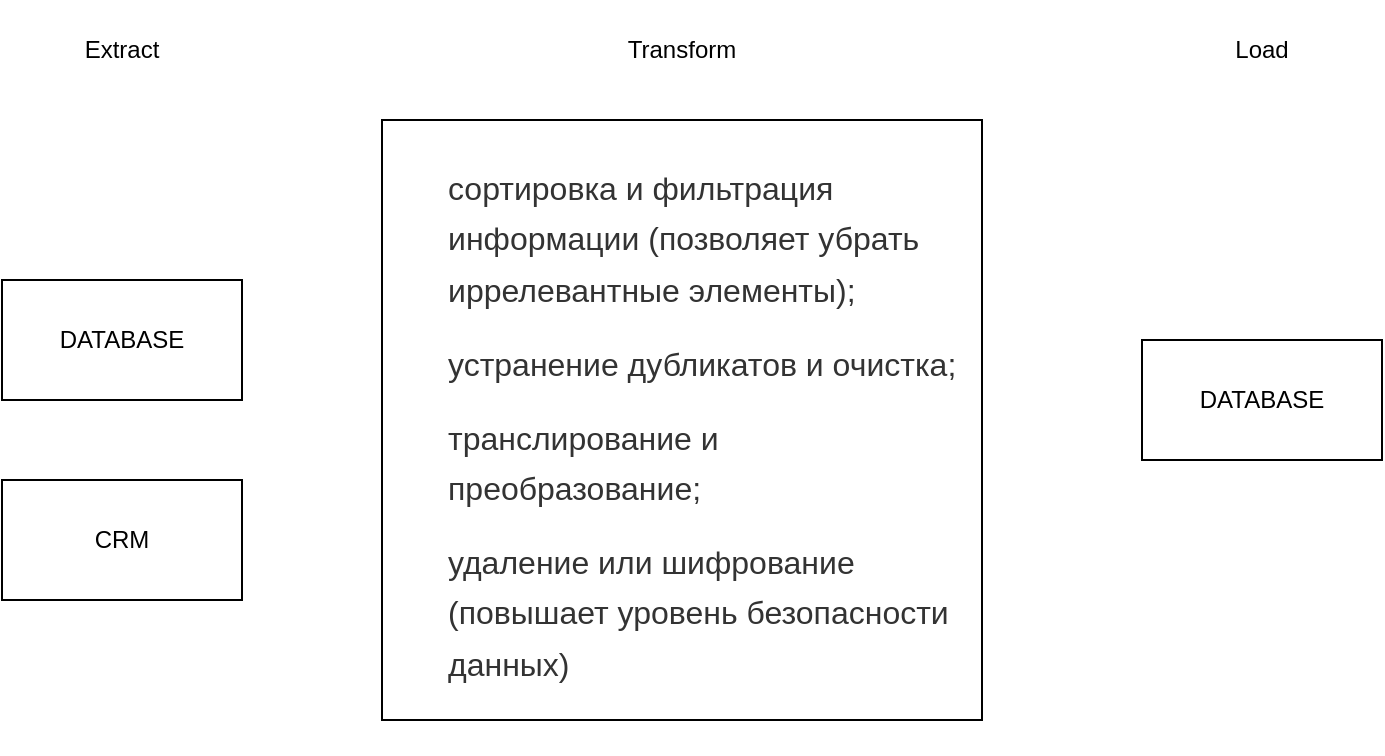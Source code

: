 <mxfile version="24.7.16">
  <diagram name="Страница — 1" id="CP2NH7Ibpzrbslw8wKEK">
    <mxGraphModel dx="880" dy="468" grid="1" gridSize="10" guides="1" tooltips="1" connect="1" arrows="1" fold="1" page="1" pageScale="1" pageWidth="827" pageHeight="1169" math="0" shadow="0">
      <root>
        <mxCell id="0" />
        <mxCell id="1" parent="0" />
        <mxCell id="0-6jghP_LX2ULfVq-DQo-3" value="DATABASE" style="rounded=0;whiteSpace=wrap;html=1;" vertex="1" parent="1">
          <mxGeometry x="80" y="240" width="120" height="60" as="geometry" />
        </mxCell>
        <mxCell id="0-6jghP_LX2ULfVq-DQo-4" value="CRM" style="rounded=0;whiteSpace=wrap;html=1;" vertex="1" parent="1">
          <mxGeometry x="80" y="340" width="120" height="60" as="geometry" />
        </mxCell>
        <mxCell id="0-6jghP_LX2ULfVq-DQo-6" value="Extract" style="text;html=1;align=center;verticalAlign=middle;whiteSpace=wrap;rounded=0;" vertex="1" parent="1">
          <mxGeometry x="110" y="110" width="60" height="30" as="geometry" />
        </mxCell>
        <mxCell id="0-6jghP_LX2ULfVq-DQo-7" value="Transform" style="text;html=1;align=center;verticalAlign=middle;whiteSpace=wrap;rounded=0;" vertex="1" parent="1">
          <mxGeometry x="375" y="100" width="90" height="50" as="geometry" />
        </mxCell>
        <mxCell id="0-6jghP_LX2ULfVq-DQo-8" value="&lt;br&gt;&lt;ul style=&quot;box-sizing: border-box; margin: 1.5em 0px 2em; list-style: none; padding: 0px; max-width: 100%; color: rgb(41, 41, 41); font-family: GothamPro, sans-serif; font-size: 16px; font-style: normal; font-variant-ligatures: normal; font-variant-caps: normal; font-weight: 400; letter-spacing: normal; orphans: 2; text-align: left; text-indent: 0px; text-transform: none; widows: 2; word-spacing: 0px; -webkit-text-stroke-width: 0px; white-space: normal; background-color: rgb(255, 255, 255); text-decoration-thickness: initial; text-decoration-style: initial; text-decoration-color: initial;&quot;&gt;&lt;li style=&quot;box-sizing: border-box; margin: 0.7em 0px; list-style: none; padding-left: 2em; position: relative; color: rgb(51, 51, 51); font-weight: 400; font-size: 16px; line-height: 25.6px;&quot;&gt;сортировка и фильтрация информации (позволяет убрать иррелевантные элементы);&lt;/li&gt;&lt;li style=&quot;box-sizing: border-box; margin: 0.7em 0px; list-style: none; padding-left: 2em; position: relative; color: rgb(51, 51, 51); font-weight: 400; font-size: 16px; line-height: 25.6px;&quot;&gt;устранение дубликатов и очистка;&lt;/li&gt;&lt;li style=&quot;box-sizing: border-box; margin: 0.7em 0px; list-style: none; padding-left: 2em; position: relative; color: rgb(51, 51, 51); font-weight: 400; font-size: 16px; line-height: 25.6px;&quot;&gt;транслирование и преобразование;&lt;/li&gt;&lt;li style=&quot;box-sizing: border-box; margin: 0.7em 0px; list-style: none; padding-left: 2em; position: relative; color: rgb(51, 51, 51); font-weight: 400; font-size: 16px; line-height: 25.6px;&quot;&gt;удаление или шифрование (повышает уровень безопасности данных)&lt;/li&gt;&lt;/ul&gt;" style="whiteSpace=wrap;html=1;aspect=fixed;" vertex="1" parent="1">
          <mxGeometry x="270" y="160" width="300" height="300" as="geometry" />
        </mxCell>
        <mxCell id="0-6jghP_LX2ULfVq-DQo-10" value="Load" style="text;html=1;align=center;verticalAlign=middle;whiteSpace=wrap;rounded=0;" vertex="1" parent="1">
          <mxGeometry x="680" y="110" width="60" height="30" as="geometry" />
        </mxCell>
        <mxCell id="0-6jghP_LX2ULfVq-DQo-11" value="DATABASE" style="rounded=0;whiteSpace=wrap;html=1;" vertex="1" parent="1">
          <mxGeometry x="650" y="270" width="120" height="60" as="geometry" />
        </mxCell>
      </root>
    </mxGraphModel>
  </diagram>
</mxfile>
